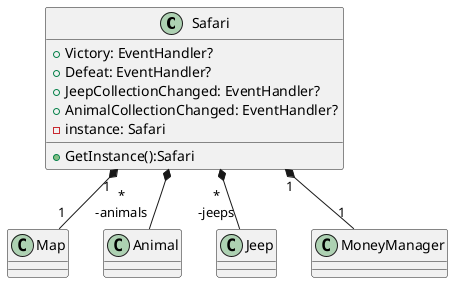 @startuml

class Safari{
    +Victory: EventHandler?
    +Defeat: EventHandler?
    +JeepCollectionChanged: EventHandler?
    +AnimalCollectionChanged: EventHandler?
    -instance: Safari
    +GetInstance():Safari

}

Safari "1" *-- "1" Map
Safari  *-- "*\n-animals" Animal
Safari  *-- "*\n-jeeps" Jeep
Safari "1" *-- "1" MoneyManager
@enduml